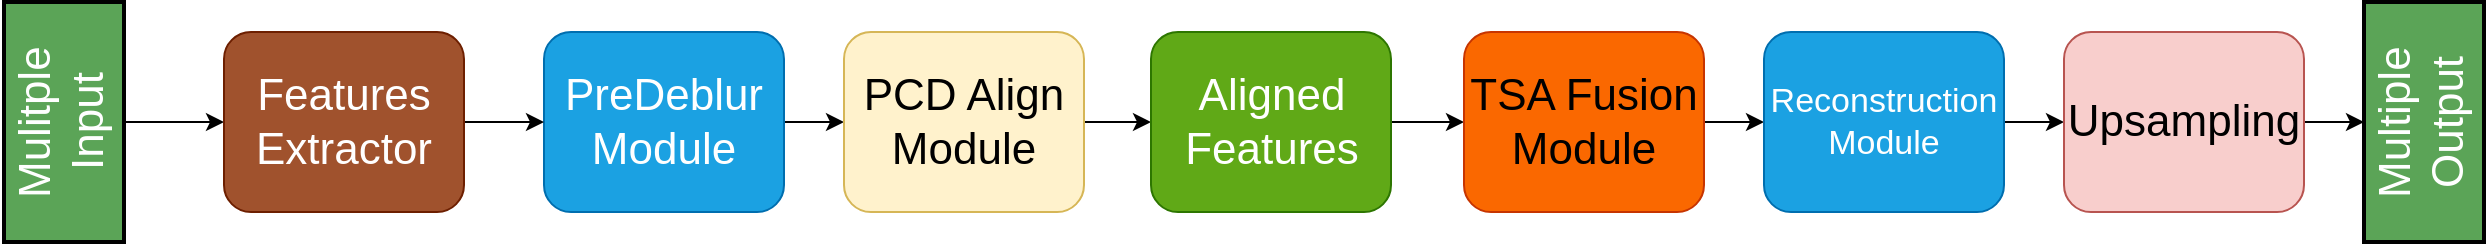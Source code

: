 <mxfile version="27.0.9">
  <diagram name="Page-1" id="YVjg0XWY-qUcC3FnshKs">
    <mxGraphModel dx="1469" dy="813" grid="1" gridSize="10" guides="1" tooltips="1" connect="1" arrows="1" fold="1" page="1" pageScale="1" pageWidth="827" pageHeight="1169" math="0" shadow="0">
      <root>
        <mxCell id="0" />
        <mxCell id="1" parent="0" />
        <mxCell id="g4sFo7MqEOSm3uaTC7kR-3" style="edgeStyle=orthogonalEdgeStyle;rounded=0;orthogonalLoop=1;jettySize=auto;html=1;" edge="1" parent="1" source="ujMdUVni7c45ogj6qdBH-1" target="g4sFo7MqEOSm3uaTC7kR-1">
          <mxGeometry relative="1" as="geometry" />
        </mxCell>
        <mxCell id="ujMdUVni7c45ogj6qdBH-1" value="&lt;font style=&quot;font-size: 22px; color: light-dark(rgb(255, 255, 255), rgb(237, 237, 237));&quot;&gt;Mulitple Input&lt;/font&gt;" style="rounded=0;whiteSpace=wrap;html=1;rotation=-90;fillColor=light-dark(#5ba457, #1f2f1e);strokeColor=light-dark(#000000, #446e2c);horizontal=0;textDirection=vertical-rl;strokeWidth=2;" parent="1" vertex="1">
          <mxGeometry x="-10" y="110" width="120" height="60" as="geometry" />
        </mxCell>
        <mxCell id="ujMdUVni7c45ogj6qdBH-10" style="edgeStyle=orthogonalEdgeStyle;rounded=0;orthogonalLoop=1;jettySize=auto;html=1;entryX=0;entryY=0.5;entryDx=0;entryDy=0;" parent="1" source="ujMdUVni7c45ogj6qdBH-2" target="ujMdUVni7c45ogj6qdBH-3" edge="1">
          <mxGeometry relative="1" as="geometry" />
        </mxCell>
        <mxCell id="ujMdUVni7c45ogj6qdBH-2" value="&lt;font style=&quot;font-size: 22px;&quot;&gt;PreDeblur Module&lt;/font&gt;" style="rounded=1;whiteSpace=wrap;html=1;fillColor=#1ba1e2;strokeColor=#006EAF;fontColor=#ffffff;" parent="1" vertex="1">
          <mxGeometry x="290" y="95" width="120" height="90" as="geometry" />
        </mxCell>
        <mxCell id="ujMdUVni7c45ogj6qdBH-11" style="edgeStyle=orthogonalEdgeStyle;rounded=0;orthogonalLoop=1;jettySize=auto;html=1;entryX=0;entryY=0.5;entryDx=0;entryDy=0;" parent="1" source="ujMdUVni7c45ogj6qdBH-3" target="ujMdUVni7c45ogj6qdBH-4" edge="1">
          <mxGeometry relative="1" as="geometry" />
        </mxCell>
        <mxCell id="ujMdUVni7c45ogj6qdBH-3" value="&lt;font style=&quot;font-size: 22px;&quot;&gt;PCD Align Module&lt;/font&gt;" style="rounded=1;whiteSpace=wrap;html=1;fillColor=#fff2cc;strokeColor=#d6b656;" parent="1" vertex="1">
          <mxGeometry x="440" y="95" width="120" height="90" as="geometry" />
        </mxCell>
        <mxCell id="ujMdUVni7c45ogj6qdBH-12" style="edgeStyle=orthogonalEdgeStyle;rounded=0;orthogonalLoop=1;jettySize=auto;html=1;entryX=0;entryY=0.5;entryDx=0;entryDy=0;" parent="1" source="ujMdUVni7c45ogj6qdBH-4" target="ujMdUVni7c45ogj6qdBH-5" edge="1">
          <mxGeometry relative="1" as="geometry" />
        </mxCell>
        <mxCell id="ujMdUVni7c45ogj6qdBH-4" value="&lt;font style=&quot;font-size: 22px;&quot;&gt;Aligned Features&lt;/font&gt;" style="rounded=1;whiteSpace=wrap;html=1;fillColor=#60a917;fontColor=#ffffff;strokeColor=#2D7600;" parent="1" vertex="1">
          <mxGeometry x="593.5" y="95" width="120" height="90" as="geometry" />
        </mxCell>
        <mxCell id="ujMdUVni7c45ogj6qdBH-13" style="edgeStyle=orthogonalEdgeStyle;rounded=0;orthogonalLoop=1;jettySize=auto;html=1;entryX=0;entryY=0.5;entryDx=0;entryDy=0;" parent="1" source="ujMdUVni7c45ogj6qdBH-5" target="ujMdUVni7c45ogj6qdBH-6" edge="1">
          <mxGeometry relative="1" as="geometry" />
        </mxCell>
        <mxCell id="ujMdUVni7c45ogj6qdBH-5" value="&lt;font style=&quot;font-size: 22px;&quot;&gt;TSA Fusion Module&lt;/font&gt;" style="rounded=1;whiteSpace=wrap;html=1;fillColor=#fa6800;fontColor=#000000;strokeColor=#C73500;" parent="1" vertex="1">
          <mxGeometry x="750" y="95" width="120" height="90" as="geometry" />
        </mxCell>
        <mxCell id="ujMdUVni7c45ogj6qdBH-14" style="edgeStyle=orthogonalEdgeStyle;rounded=0;orthogonalLoop=1;jettySize=auto;html=1;entryX=0;entryY=0.5;entryDx=0;entryDy=0;" parent="1" source="ujMdUVni7c45ogj6qdBH-6" target="ujMdUVni7c45ogj6qdBH-7" edge="1">
          <mxGeometry relative="1" as="geometry" />
        </mxCell>
        <mxCell id="ujMdUVni7c45ogj6qdBH-6" value="&lt;font style=&quot;font-size: 17px;&quot;&gt;Reconstruction Module&lt;/font&gt;" style="rounded=1;whiteSpace=wrap;html=1;fillColor=#1ba1e2;fontColor=#ffffff;strokeColor=#006EAF;" parent="1" vertex="1">
          <mxGeometry x="900" y="95" width="120" height="90" as="geometry" />
        </mxCell>
        <mxCell id="ujMdUVni7c45ogj6qdBH-15" style="edgeStyle=orthogonalEdgeStyle;rounded=0;orthogonalLoop=1;jettySize=auto;html=1;entryX=0.5;entryY=0;entryDx=0;entryDy=0;" parent="1" source="ujMdUVni7c45ogj6qdBH-7" target="ujMdUVni7c45ogj6qdBH-8" edge="1">
          <mxGeometry relative="1" as="geometry" />
        </mxCell>
        <mxCell id="ujMdUVni7c45ogj6qdBH-7" value="&lt;font style=&quot;font-size: 22px;&quot;&gt;Upsampling&lt;/font&gt;" style="rounded=1;whiteSpace=wrap;html=1;fillColor=#f8cecc;strokeColor=#b85450;" parent="1" vertex="1">
          <mxGeometry x="1050" y="95" width="120" height="90" as="geometry" />
        </mxCell>
        <mxCell id="ujMdUVni7c45ogj6qdBH-8" value="&lt;font style=&quot;font-size: 22px;&quot;&gt;&lt;span style=&quot;color: light-dark(rgb(255, 255, 255), rgb(237, 237, 237));&quot;&gt;Multiple Output&lt;/span&gt;&lt;/font&gt;" style="rounded=0;whiteSpace=wrap;html=1;rotation=-90;fillColor=light-dark(#5ba457, #1f2f1e);strokeColor=light-dark(#000000, #446e2c);horizontal=0;textDirection=vertical-rl;strokeWidth=2;" parent="1" vertex="1">
          <mxGeometry x="1170" y="110" width="120" height="60" as="geometry" />
        </mxCell>
        <mxCell id="g4sFo7MqEOSm3uaTC7kR-2" style="edgeStyle=orthogonalEdgeStyle;rounded=0;orthogonalLoop=1;jettySize=auto;html=1;entryX=0;entryY=0.5;entryDx=0;entryDy=0;" edge="1" parent="1" source="g4sFo7MqEOSm3uaTC7kR-1" target="ujMdUVni7c45ogj6qdBH-2">
          <mxGeometry relative="1" as="geometry" />
        </mxCell>
        <mxCell id="g4sFo7MqEOSm3uaTC7kR-1" value="&lt;font style=&quot;font-size: 22px; color: light-dark(rgb(255, 255, 255), rgb(237, 237, 237));&quot;&gt;Features Extractor&lt;/font&gt;" style="rounded=1;whiteSpace=wrap;html=1;fillColor=#a0522d;strokeColor=#6D1F00;fontColor=#ffffff;" vertex="1" parent="1">
          <mxGeometry x="130" y="95" width="120" height="90" as="geometry" />
        </mxCell>
      </root>
    </mxGraphModel>
  </diagram>
</mxfile>
